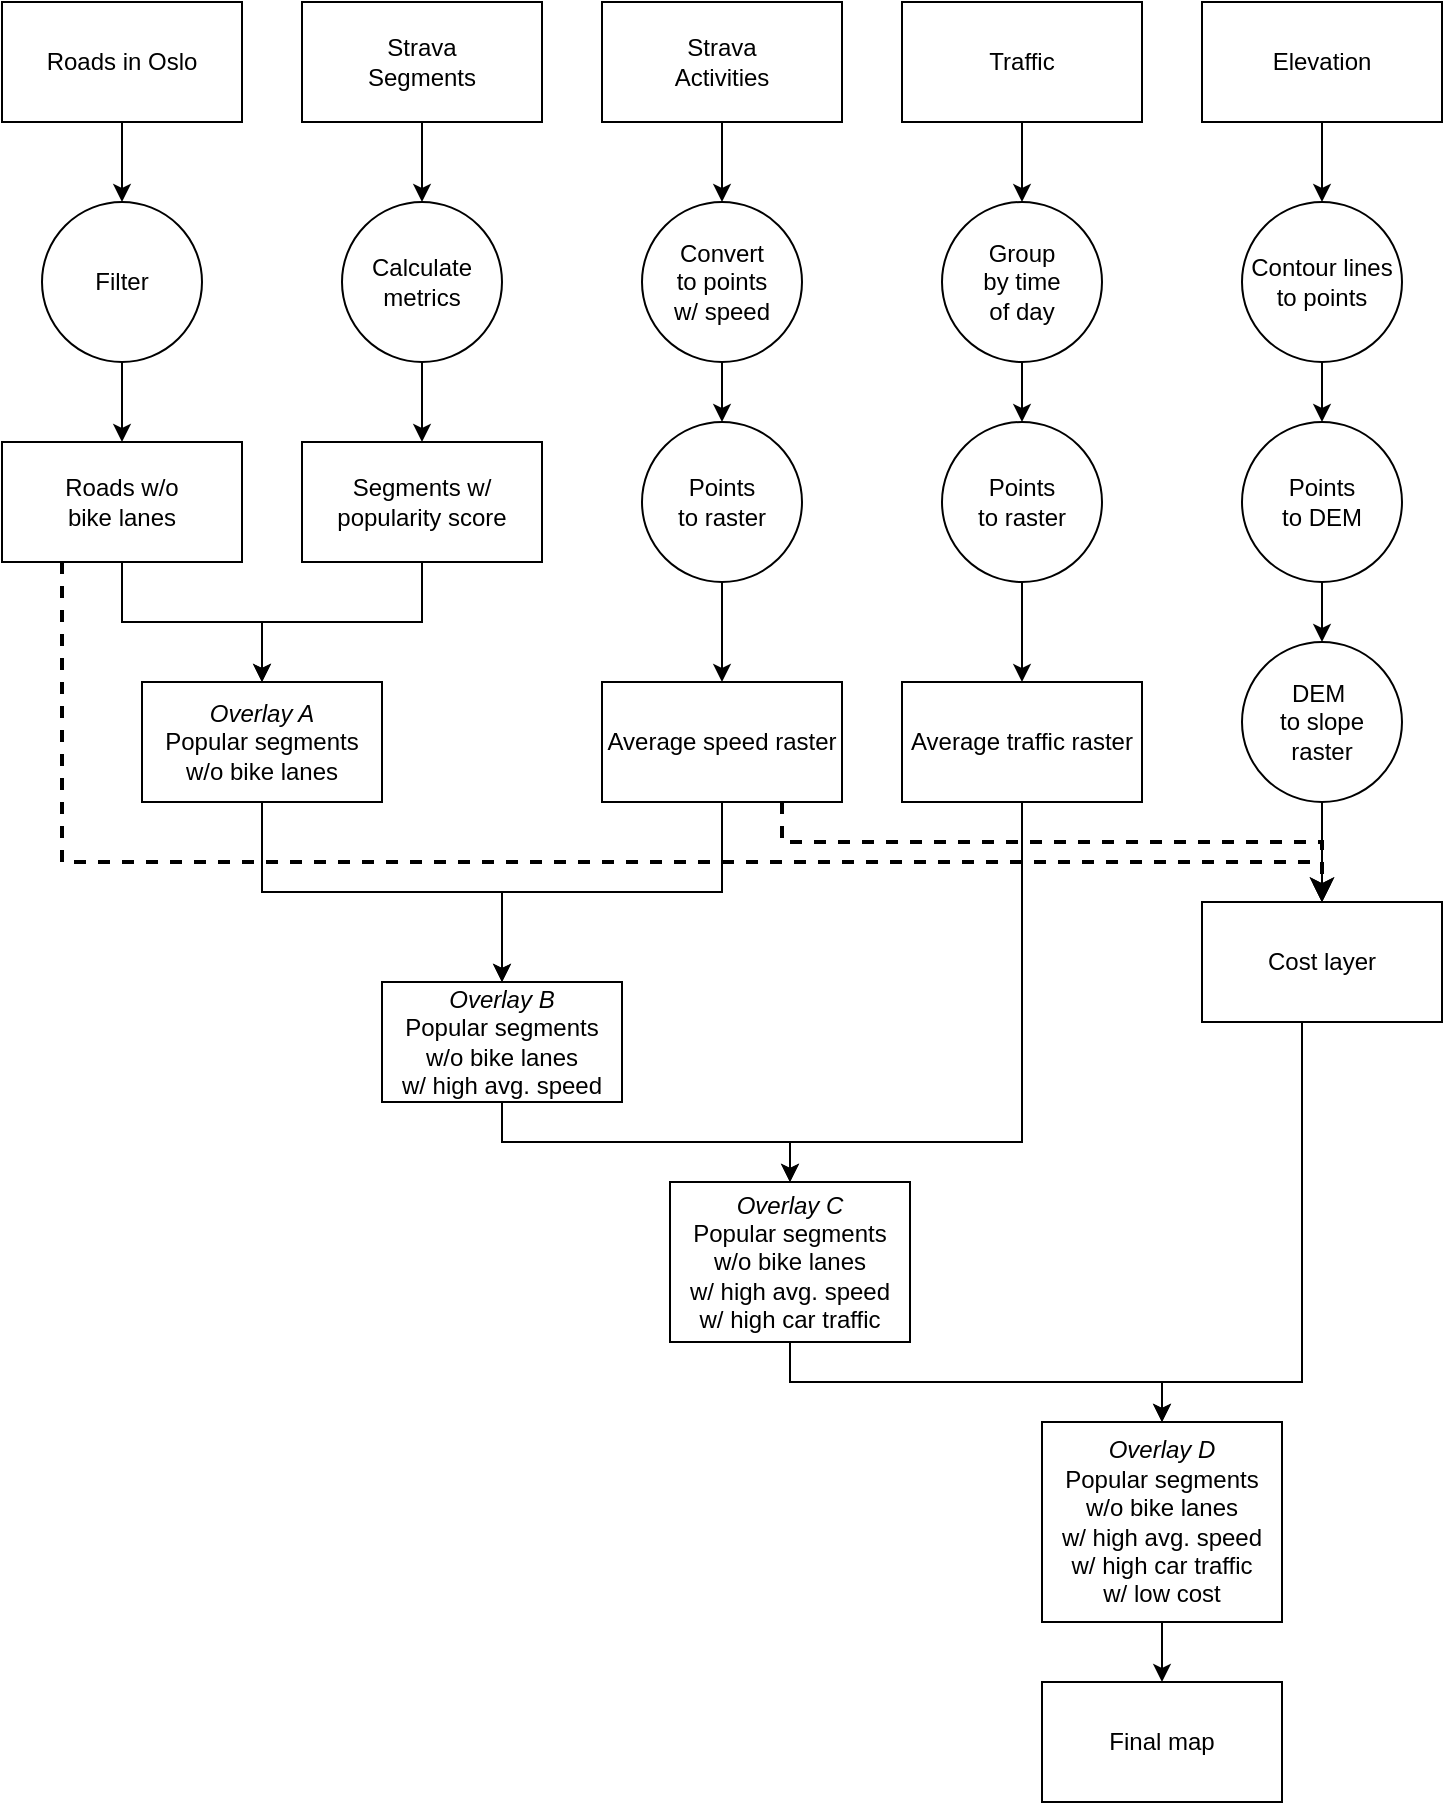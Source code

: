 <mxfile version="26.2.14">
  <diagram id="C5RBs43oDa-KdzZeNtuy" name="Page-1">
    <mxGraphModel dx="1490" dy="1088" grid="1" gridSize="10" guides="1" tooltips="1" connect="1" arrows="1" fold="1" page="1" pageScale="1" pageWidth="827" pageHeight="1169" math="0" shadow="0">
      <root>
        <mxCell id="WIyWlLk6GJQsqaUBKTNV-0" />
        <mxCell id="WIyWlLk6GJQsqaUBKTNV-1" parent="WIyWlLk6GJQsqaUBKTNV-0" />
        <mxCell id="RkvCy6xqd7KVNXWByCah-5" style="edgeStyle=orthogonalEdgeStyle;rounded=0;orthogonalLoop=1;jettySize=auto;html=1;exitX=0.5;exitY=1;exitDx=0;exitDy=0;" edge="1" parent="WIyWlLk6GJQsqaUBKTNV-1" source="RkvCy6xqd7KVNXWByCah-0" target="RkvCy6xqd7KVNXWByCah-4">
          <mxGeometry relative="1" as="geometry" />
        </mxCell>
        <mxCell id="RkvCy6xqd7KVNXWByCah-0" value="Roads in Oslo" style="rounded=0;whiteSpace=wrap;html=1;" vertex="1" parent="WIyWlLk6GJQsqaUBKTNV-1">
          <mxGeometry x="80" y="50" width="120" height="60" as="geometry" />
        </mxCell>
        <mxCell id="RkvCy6xqd7KVNXWByCah-10" style="edgeStyle=orthogonalEdgeStyle;rounded=0;orthogonalLoop=1;jettySize=auto;html=1;exitX=0.5;exitY=1;exitDx=0;exitDy=0;entryX=0.5;entryY=0;entryDx=0;entryDy=0;" edge="1" parent="WIyWlLk6GJQsqaUBKTNV-1" source="RkvCy6xqd7KVNXWByCah-1" target="RkvCy6xqd7KVNXWByCah-9">
          <mxGeometry relative="1" as="geometry" />
        </mxCell>
        <mxCell id="RkvCy6xqd7KVNXWByCah-1" value="Strava &lt;br&gt;Segments" style="rounded=0;whiteSpace=wrap;html=1;" vertex="1" parent="WIyWlLk6GJQsqaUBKTNV-1">
          <mxGeometry x="230" y="50" width="120" height="60" as="geometry" />
        </mxCell>
        <mxCell id="RkvCy6xqd7KVNXWByCah-17" value="" style="edgeStyle=orthogonalEdgeStyle;rounded=0;orthogonalLoop=1;jettySize=auto;html=1;" edge="1" parent="WIyWlLk6GJQsqaUBKTNV-1" source="RkvCy6xqd7KVNXWByCah-2" target="RkvCy6xqd7KVNXWByCah-16">
          <mxGeometry relative="1" as="geometry" />
        </mxCell>
        <mxCell id="RkvCy6xqd7KVNXWByCah-2" value="Strava&lt;br&gt;Activities" style="rounded=0;whiteSpace=wrap;html=1;" vertex="1" parent="WIyWlLk6GJQsqaUBKTNV-1">
          <mxGeometry x="380" y="50" width="120" height="60" as="geometry" />
        </mxCell>
        <mxCell id="RkvCy6xqd7KVNXWByCah-26" value="" style="edgeStyle=orthogonalEdgeStyle;rounded=0;orthogonalLoop=1;jettySize=auto;html=1;" edge="1" parent="WIyWlLk6GJQsqaUBKTNV-1" source="RkvCy6xqd7KVNXWByCah-3" target="RkvCy6xqd7KVNXWByCah-25">
          <mxGeometry relative="1" as="geometry" />
        </mxCell>
        <mxCell id="RkvCy6xqd7KVNXWByCah-3" value="Traffic" style="rounded=0;whiteSpace=wrap;html=1;" vertex="1" parent="WIyWlLk6GJQsqaUBKTNV-1">
          <mxGeometry x="530" y="50" width="120" height="60" as="geometry" />
        </mxCell>
        <mxCell id="RkvCy6xqd7KVNXWByCah-7" value="" style="edgeStyle=orthogonalEdgeStyle;rounded=0;orthogonalLoop=1;jettySize=auto;html=1;" edge="1" parent="WIyWlLk6GJQsqaUBKTNV-1" source="RkvCy6xqd7KVNXWByCah-4" target="RkvCy6xqd7KVNXWByCah-6">
          <mxGeometry relative="1" as="geometry" />
        </mxCell>
        <mxCell id="RkvCy6xqd7KVNXWByCah-4" value="Filter" style="ellipse;whiteSpace=wrap;html=1;aspect=fixed;" vertex="1" parent="WIyWlLk6GJQsqaUBKTNV-1">
          <mxGeometry x="100" y="150" width="80" height="80" as="geometry" />
        </mxCell>
        <mxCell id="RkvCy6xqd7KVNXWByCah-14" value="" style="edgeStyle=orthogonalEdgeStyle;rounded=0;orthogonalLoop=1;jettySize=auto;html=1;" edge="1" parent="WIyWlLk6GJQsqaUBKTNV-1" source="RkvCy6xqd7KVNXWByCah-6" target="RkvCy6xqd7KVNXWByCah-13">
          <mxGeometry relative="1" as="geometry" />
        </mxCell>
        <mxCell id="RkvCy6xqd7KVNXWByCah-49" style="edgeStyle=orthogonalEdgeStyle;rounded=0;orthogonalLoop=1;jettySize=auto;html=1;exitX=0.25;exitY=1;exitDx=0;exitDy=0;dashed=1;strokeWidth=2;" edge="1" parent="WIyWlLk6GJQsqaUBKTNV-1" source="RkvCy6xqd7KVNXWByCah-6" target="RkvCy6xqd7KVNXWByCah-44">
          <mxGeometry relative="1" as="geometry">
            <Array as="points">
              <mxPoint x="110" y="480" />
              <mxPoint x="740" y="480" />
            </Array>
          </mxGeometry>
        </mxCell>
        <mxCell id="RkvCy6xqd7KVNXWByCah-6" value="Roads w/o &lt;br&gt;bike lanes" style="whiteSpace=wrap;html=1;" vertex="1" parent="WIyWlLk6GJQsqaUBKTNV-1">
          <mxGeometry x="80" y="270" width="120" height="60" as="geometry" />
        </mxCell>
        <mxCell id="RkvCy6xqd7KVNXWByCah-35" value="" style="edgeStyle=orthogonalEdgeStyle;rounded=0;orthogonalLoop=1;jettySize=auto;html=1;" edge="1" parent="WIyWlLk6GJQsqaUBKTNV-1" source="RkvCy6xqd7KVNXWByCah-8" target="RkvCy6xqd7KVNXWByCah-34">
          <mxGeometry relative="1" as="geometry" />
        </mxCell>
        <mxCell id="RkvCy6xqd7KVNXWByCah-8" value="Elevation" style="rounded=0;whiteSpace=wrap;html=1;" vertex="1" parent="WIyWlLk6GJQsqaUBKTNV-1">
          <mxGeometry x="680" y="50" width="120" height="60" as="geometry" />
        </mxCell>
        <mxCell id="RkvCy6xqd7KVNXWByCah-12" value="" style="edgeStyle=orthogonalEdgeStyle;rounded=0;orthogonalLoop=1;jettySize=auto;html=1;" edge="1" parent="WIyWlLk6GJQsqaUBKTNV-1" source="RkvCy6xqd7KVNXWByCah-9" target="RkvCy6xqd7KVNXWByCah-11">
          <mxGeometry relative="1" as="geometry" />
        </mxCell>
        <mxCell id="RkvCy6xqd7KVNXWByCah-9" value="Calculate&lt;br&gt;metrics" style="ellipse;whiteSpace=wrap;html=1;aspect=fixed;" vertex="1" parent="WIyWlLk6GJQsqaUBKTNV-1">
          <mxGeometry x="250" y="150" width="80" height="80" as="geometry" />
        </mxCell>
        <mxCell id="RkvCy6xqd7KVNXWByCah-15" style="edgeStyle=orthogonalEdgeStyle;rounded=0;orthogonalLoop=1;jettySize=auto;html=1;exitX=0.5;exitY=1;exitDx=0;exitDy=0;entryX=0.5;entryY=0;entryDx=0;entryDy=0;" edge="1" parent="WIyWlLk6GJQsqaUBKTNV-1" source="RkvCy6xqd7KVNXWByCah-11" target="RkvCy6xqd7KVNXWByCah-13">
          <mxGeometry relative="1" as="geometry" />
        </mxCell>
        <mxCell id="RkvCy6xqd7KVNXWByCah-11" value="Segments w/&lt;br&gt;popularity score" style="whiteSpace=wrap;html=1;" vertex="1" parent="WIyWlLk6GJQsqaUBKTNV-1">
          <mxGeometry x="230" y="270" width="120" height="60" as="geometry" />
        </mxCell>
        <mxCell id="RkvCy6xqd7KVNXWByCah-23" value="" style="edgeStyle=orthogonalEdgeStyle;rounded=0;orthogonalLoop=1;jettySize=auto;html=1;" edge="1" parent="WIyWlLk6GJQsqaUBKTNV-1" source="RkvCy6xqd7KVNXWByCah-13" target="RkvCy6xqd7KVNXWByCah-22">
          <mxGeometry relative="1" as="geometry" />
        </mxCell>
        <mxCell id="RkvCy6xqd7KVNXWByCah-13" value="&lt;i&gt;Overlay A&lt;/i&gt;&lt;br&gt;Popular segments&lt;br&gt;w/o bike lanes" style="whiteSpace=wrap;html=1;" vertex="1" parent="WIyWlLk6GJQsqaUBKTNV-1">
          <mxGeometry x="150" y="390" width="120" height="60" as="geometry" />
        </mxCell>
        <mxCell id="RkvCy6xqd7KVNXWByCah-19" value="" style="edgeStyle=orthogonalEdgeStyle;rounded=0;orthogonalLoop=1;jettySize=auto;html=1;" edge="1" parent="WIyWlLk6GJQsqaUBKTNV-1" source="RkvCy6xqd7KVNXWByCah-16" target="RkvCy6xqd7KVNXWByCah-18">
          <mxGeometry relative="1" as="geometry" />
        </mxCell>
        <mxCell id="RkvCy6xqd7KVNXWByCah-16" value="Convert&lt;br&gt;to points&lt;br&gt;w/ speed" style="ellipse;whiteSpace=wrap;html=1;rounded=0;" vertex="1" parent="WIyWlLk6GJQsqaUBKTNV-1">
          <mxGeometry x="400" y="150" width="80" height="80" as="geometry" />
        </mxCell>
        <mxCell id="RkvCy6xqd7KVNXWByCah-21" value="" style="edgeStyle=orthogonalEdgeStyle;rounded=0;orthogonalLoop=1;jettySize=auto;html=1;" edge="1" parent="WIyWlLk6GJQsqaUBKTNV-1" source="RkvCy6xqd7KVNXWByCah-18" target="RkvCy6xqd7KVNXWByCah-20">
          <mxGeometry relative="1" as="geometry" />
        </mxCell>
        <mxCell id="RkvCy6xqd7KVNXWByCah-18" value="Points&lt;br&gt;to raster" style="ellipse;whiteSpace=wrap;html=1;rounded=0;" vertex="1" parent="WIyWlLk6GJQsqaUBKTNV-1">
          <mxGeometry x="400" y="260" width="80" height="80" as="geometry" />
        </mxCell>
        <mxCell id="RkvCy6xqd7KVNXWByCah-24" style="edgeStyle=orthogonalEdgeStyle;rounded=0;orthogonalLoop=1;jettySize=auto;html=1;exitX=0.5;exitY=1;exitDx=0;exitDy=0;entryX=0.5;entryY=0;entryDx=0;entryDy=0;" edge="1" parent="WIyWlLk6GJQsqaUBKTNV-1" source="RkvCy6xqd7KVNXWByCah-20" target="RkvCy6xqd7KVNXWByCah-22">
          <mxGeometry relative="1" as="geometry" />
        </mxCell>
        <mxCell id="RkvCy6xqd7KVNXWByCah-47" style="edgeStyle=orthogonalEdgeStyle;rounded=0;orthogonalLoop=1;jettySize=auto;html=1;exitX=0.75;exitY=1;exitDx=0;exitDy=0;dashed=1;strokeWidth=2;" edge="1" parent="WIyWlLk6GJQsqaUBKTNV-1" source="RkvCy6xqd7KVNXWByCah-20">
          <mxGeometry relative="1" as="geometry">
            <mxPoint x="740" y="500" as="targetPoint" />
            <Array as="points">
              <mxPoint x="470" y="470" />
              <mxPoint x="740" y="470" />
            </Array>
          </mxGeometry>
        </mxCell>
        <mxCell id="RkvCy6xqd7KVNXWByCah-20" value="Average speed raster" style="whiteSpace=wrap;html=1;rounded=0;" vertex="1" parent="WIyWlLk6GJQsqaUBKTNV-1">
          <mxGeometry x="380" y="390" width="120" height="60" as="geometry" />
        </mxCell>
        <mxCell id="RkvCy6xqd7KVNXWByCah-33" style="edgeStyle=orthogonalEdgeStyle;rounded=0;orthogonalLoop=1;jettySize=auto;html=1;exitX=0.5;exitY=1;exitDx=0;exitDy=0;entryX=0.5;entryY=0;entryDx=0;entryDy=0;" edge="1" parent="WIyWlLk6GJQsqaUBKTNV-1" source="RkvCy6xqd7KVNXWByCah-22" target="RkvCy6xqd7KVNXWByCah-31">
          <mxGeometry relative="1" as="geometry" />
        </mxCell>
        <mxCell id="RkvCy6xqd7KVNXWByCah-22" value="&lt;i&gt;Overlay B&lt;/i&gt;&lt;br&gt;Popular segments&lt;br&gt;w/o bike lanes&lt;br&gt;w/ high avg. speed" style="whiteSpace=wrap;html=1;" vertex="1" parent="WIyWlLk6GJQsqaUBKTNV-1">
          <mxGeometry x="270" y="540" width="120" height="60" as="geometry" />
        </mxCell>
        <mxCell id="RkvCy6xqd7KVNXWByCah-28" value="" style="edgeStyle=orthogonalEdgeStyle;rounded=0;orthogonalLoop=1;jettySize=auto;html=1;" edge="1" parent="WIyWlLk6GJQsqaUBKTNV-1" source="RkvCy6xqd7KVNXWByCah-25" target="RkvCy6xqd7KVNXWByCah-27">
          <mxGeometry relative="1" as="geometry" />
        </mxCell>
        <mxCell id="RkvCy6xqd7KVNXWByCah-25" value="Group&lt;br&gt;by time&lt;br&gt;of day" style="ellipse;whiteSpace=wrap;html=1;rounded=0;" vertex="1" parent="WIyWlLk6GJQsqaUBKTNV-1">
          <mxGeometry x="550" y="150" width="80" height="80" as="geometry" />
        </mxCell>
        <mxCell id="RkvCy6xqd7KVNXWByCah-30" value="" style="edgeStyle=orthogonalEdgeStyle;rounded=0;orthogonalLoop=1;jettySize=auto;html=1;" edge="1" parent="WIyWlLk6GJQsqaUBKTNV-1" source="RkvCy6xqd7KVNXWByCah-27" target="RkvCy6xqd7KVNXWByCah-29">
          <mxGeometry relative="1" as="geometry" />
        </mxCell>
        <mxCell id="RkvCy6xqd7KVNXWByCah-27" value="Points&lt;br&gt;to raster" style="ellipse;whiteSpace=wrap;html=1;rounded=0;" vertex="1" parent="WIyWlLk6GJQsqaUBKTNV-1">
          <mxGeometry x="550" y="260" width="80" height="80" as="geometry" />
        </mxCell>
        <mxCell id="RkvCy6xqd7KVNXWByCah-32" value="" style="edgeStyle=orthogonalEdgeStyle;rounded=0;orthogonalLoop=1;jettySize=auto;html=1;" edge="1" parent="WIyWlLk6GJQsqaUBKTNV-1" source="RkvCy6xqd7KVNXWByCah-29" target="RkvCy6xqd7KVNXWByCah-31">
          <mxGeometry relative="1" as="geometry">
            <Array as="points">
              <mxPoint x="590" y="620" />
              <mxPoint x="474" y="620" />
            </Array>
          </mxGeometry>
        </mxCell>
        <mxCell id="RkvCy6xqd7KVNXWByCah-29" value="Average traffic raster" style="whiteSpace=wrap;html=1;rounded=0;" vertex="1" parent="WIyWlLk6GJQsqaUBKTNV-1">
          <mxGeometry x="530" y="390" width="120" height="60" as="geometry" />
        </mxCell>
        <mxCell id="RkvCy6xqd7KVNXWByCah-53" style="edgeStyle=orthogonalEdgeStyle;rounded=0;orthogonalLoop=1;jettySize=auto;html=1;exitX=0.5;exitY=1;exitDx=0;exitDy=0;entryX=0.5;entryY=0;entryDx=0;entryDy=0;" edge="1" parent="WIyWlLk6GJQsqaUBKTNV-1" source="RkvCy6xqd7KVNXWByCah-31" target="RkvCy6xqd7KVNXWByCah-50">
          <mxGeometry relative="1" as="geometry" />
        </mxCell>
        <mxCell id="RkvCy6xqd7KVNXWByCah-31" value="&lt;i&gt;Overlay C&lt;/i&gt;&lt;br&gt;Popular segments&lt;br&gt;w/o bike lanes&lt;br&gt;w/ high avg. speed&lt;br&gt;w/ high car traffic" style="rounded=0;whiteSpace=wrap;html=1;" vertex="1" parent="WIyWlLk6GJQsqaUBKTNV-1">
          <mxGeometry x="414" y="640" width="120" height="80" as="geometry" />
        </mxCell>
        <mxCell id="RkvCy6xqd7KVNXWByCah-37" value="" style="edgeStyle=orthogonalEdgeStyle;rounded=0;orthogonalLoop=1;jettySize=auto;html=1;" edge="1" parent="WIyWlLk6GJQsqaUBKTNV-1" source="RkvCy6xqd7KVNXWByCah-34" target="RkvCy6xqd7KVNXWByCah-36">
          <mxGeometry relative="1" as="geometry" />
        </mxCell>
        <mxCell id="RkvCy6xqd7KVNXWByCah-34" value="Contour lines&lt;br&gt;to points" style="ellipse;whiteSpace=wrap;html=1;rounded=0;" vertex="1" parent="WIyWlLk6GJQsqaUBKTNV-1">
          <mxGeometry x="700" y="150" width="80" height="80" as="geometry" />
        </mxCell>
        <mxCell id="RkvCy6xqd7KVNXWByCah-41" value="" style="edgeStyle=orthogonalEdgeStyle;rounded=0;orthogonalLoop=1;jettySize=auto;html=1;" edge="1" parent="WIyWlLk6GJQsqaUBKTNV-1" source="RkvCy6xqd7KVNXWByCah-36" target="RkvCy6xqd7KVNXWByCah-40">
          <mxGeometry relative="1" as="geometry" />
        </mxCell>
        <mxCell id="RkvCy6xqd7KVNXWByCah-36" value="Points&lt;br&gt;to DEM" style="ellipse;whiteSpace=wrap;html=1;rounded=0;" vertex="1" parent="WIyWlLk6GJQsqaUBKTNV-1">
          <mxGeometry x="700" y="260" width="80" height="80" as="geometry" />
        </mxCell>
        <mxCell id="RkvCy6xqd7KVNXWByCah-45" value="" style="edgeStyle=orthogonalEdgeStyle;rounded=0;orthogonalLoop=1;jettySize=auto;html=1;" edge="1" parent="WIyWlLk6GJQsqaUBKTNV-1" source="RkvCy6xqd7KVNXWByCah-40" target="RkvCy6xqd7KVNXWByCah-44">
          <mxGeometry relative="1" as="geometry" />
        </mxCell>
        <mxCell id="RkvCy6xqd7KVNXWByCah-40" value="DEM&amp;nbsp;&lt;div&gt;to &lt;span style=&quot;background-color: transparent; color: light-dark(rgb(0, 0, 0), rgb(255, 255, 255));&quot;&gt;slope&lt;/span&gt;&lt;/div&gt;&lt;div&gt;&lt;span style=&quot;background-color: transparent; color: light-dark(rgb(0, 0, 0), rgb(255, 255, 255));&quot;&gt;raster&lt;/span&gt;&lt;/div&gt;" style="ellipse;whiteSpace=wrap;html=1;rounded=0;" vertex="1" parent="WIyWlLk6GJQsqaUBKTNV-1">
          <mxGeometry x="700" y="370" width="80" height="80" as="geometry" />
        </mxCell>
        <mxCell id="RkvCy6xqd7KVNXWByCah-52" style="edgeStyle=orthogonalEdgeStyle;rounded=0;orthogonalLoop=1;jettySize=auto;html=1;exitX=0.5;exitY=1;exitDx=0;exitDy=0;entryX=0.5;entryY=0;entryDx=0;entryDy=0;" edge="1" parent="WIyWlLk6GJQsqaUBKTNV-1" target="RkvCy6xqd7KVNXWByCah-50">
          <mxGeometry relative="1" as="geometry">
            <mxPoint x="730" y="560" as="sourcePoint" />
            <mxPoint x="660" y="820" as="targetPoint" />
            <Array as="points">
              <mxPoint x="730" y="740" />
              <mxPoint x="660" y="740" />
            </Array>
          </mxGeometry>
        </mxCell>
        <mxCell id="RkvCy6xqd7KVNXWByCah-44" value="Cost layer" style="whiteSpace=wrap;html=1;rounded=0;" vertex="1" parent="WIyWlLk6GJQsqaUBKTNV-1">
          <mxGeometry x="680" y="500" width="120" height="60" as="geometry" />
        </mxCell>
        <mxCell id="RkvCy6xqd7KVNXWByCah-55" value="" style="edgeStyle=orthogonalEdgeStyle;rounded=0;orthogonalLoop=1;jettySize=auto;html=1;" edge="1" parent="WIyWlLk6GJQsqaUBKTNV-1" source="RkvCy6xqd7KVNXWByCah-50" target="RkvCy6xqd7KVNXWByCah-54">
          <mxGeometry relative="1" as="geometry" />
        </mxCell>
        <mxCell id="RkvCy6xqd7KVNXWByCah-50" value="&lt;i&gt;Overlay D&lt;/i&gt;&lt;br&gt;Popular segments&lt;br&gt;w/o bike lanes&lt;br&gt;w/ high avg. speed&lt;br&gt;w/ high car traffic&lt;br&gt;w/ low cost" style="rounded=0;whiteSpace=wrap;html=1;" vertex="1" parent="WIyWlLk6GJQsqaUBKTNV-1">
          <mxGeometry x="600" y="760" width="120" height="100" as="geometry" />
        </mxCell>
        <mxCell id="RkvCy6xqd7KVNXWByCah-54" value="Final map" style="whiteSpace=wrap;html=1;rounded=0;" vertex="1" parent="WIyWlLk6GJQsqaUBKTNV-1">
          <mxGeometry x="600" y="890" width="120" height="60" as="geometry" />
        </mxCell>
      </root>
    </mxGraphModel>
  </diagram>
</mxfile>
